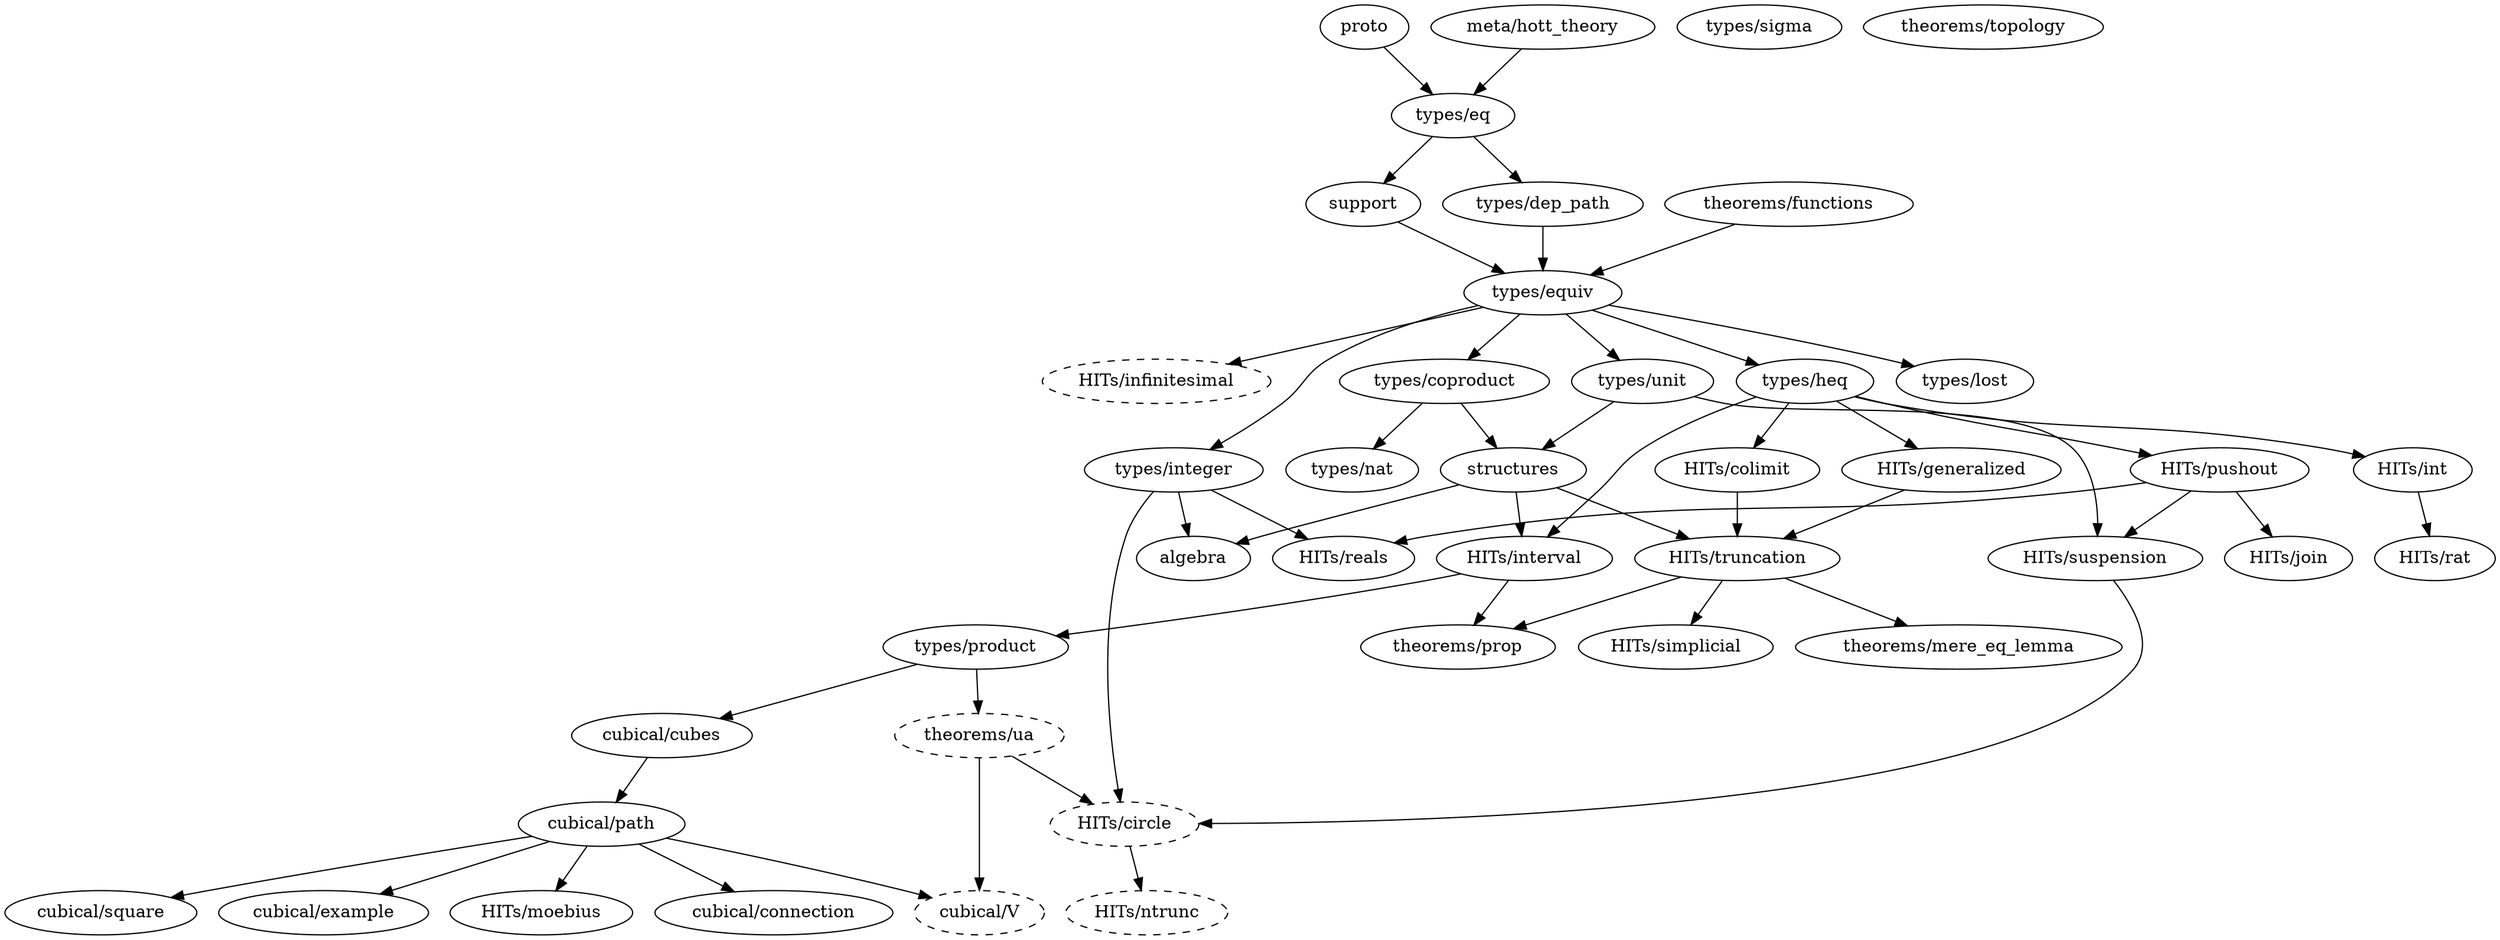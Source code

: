 digraph dependency_map {
  proto -> "types/eq"
  "meta/hott_theory" -> "types/eq"
  support -> "types/equiv"
  structures -> { "HITs/interval", "HITs/truncation", algebra }

  subgraph univalence {
    node [style=dashed]
    "HITs/circle"
    "HITs/infinitesimal"
    "HITs/ntrunc"
    "theorems/ua"
    "cubical/V"
  }

  subgraph types {
    "types/coproduct" -> { "types/nat", structures }
    "types/dep_path" -> "types/equiv"
    "types/eq" -> { "types/dep_path", support }
    "types/equiv" -> {
      "types/heq",
      "types/integer",
      "HITs/infinitesimal",
      "types/coproduct",
      "types/lost",
      "types/unit"
    }
    "types/heq" -> {
      "HITs/colimit",
      "HITs/generalized",
      "HITs/int",
      "HITs/pushout",
      "HITs/interval"
    }
    "types/integer" ->  { "HITs/circle", "HITs/reals", algebra }
    "types/lost"
    "types/nat"
    "types/product" -> { "cubical/cubes", "theorems/ua" }
    "types/sigma"
    "types/unit" -> { structures, "HITs/suspension" }
  }

  subgraph HITs {
    "HITs/circle" -> "HITs/ntrunc"
    "HITs/colimit" -> "HITs/truncation"
    "HITs/generalized" -> "HITs/truncation"
    "HITs/infinitesimal"
    "HITs/int" -> "HITs/rat"
    "HITs/interval" -> { "types/product", "theorems/prop" }
    "HITs/join"
    "HITs/pushout" -> {
      "HITs/join",
      "HITs/reals"
    }
    "HITs/pushout" -> "HITs/suspension"
    "HITs/rat"
    "HITs/reals"
    "HITs/simplicial"
    "HITs/suspension" -> "HITs/circle"
    "HITs/truncation" -> {
      "theorems/mere_eq_lemma",
      "theorems/prop",
      "HITs/simplicial"
    }
  }

  subgraph cubical {
    "cubical/path" -> "HITs/moebius"
    "cubical/path" -> "cubical/connection"
    "cubical/cubes" -> "cubical/path"
    "cubical/path" -> "cubical/square"
    "cubical/path" -> "cubical/example"
    "cubical/path" -> "cubical/V"
  }

  subgraph theorems {
    "theorems/functions" -> "types/equiv"
    "theorems/mere_eq_lemma"
    "theorems/prop"
    "theorems/topology"
    "theorems/ua" -> { "HITs/circle", "cubical/V" }
  }
}